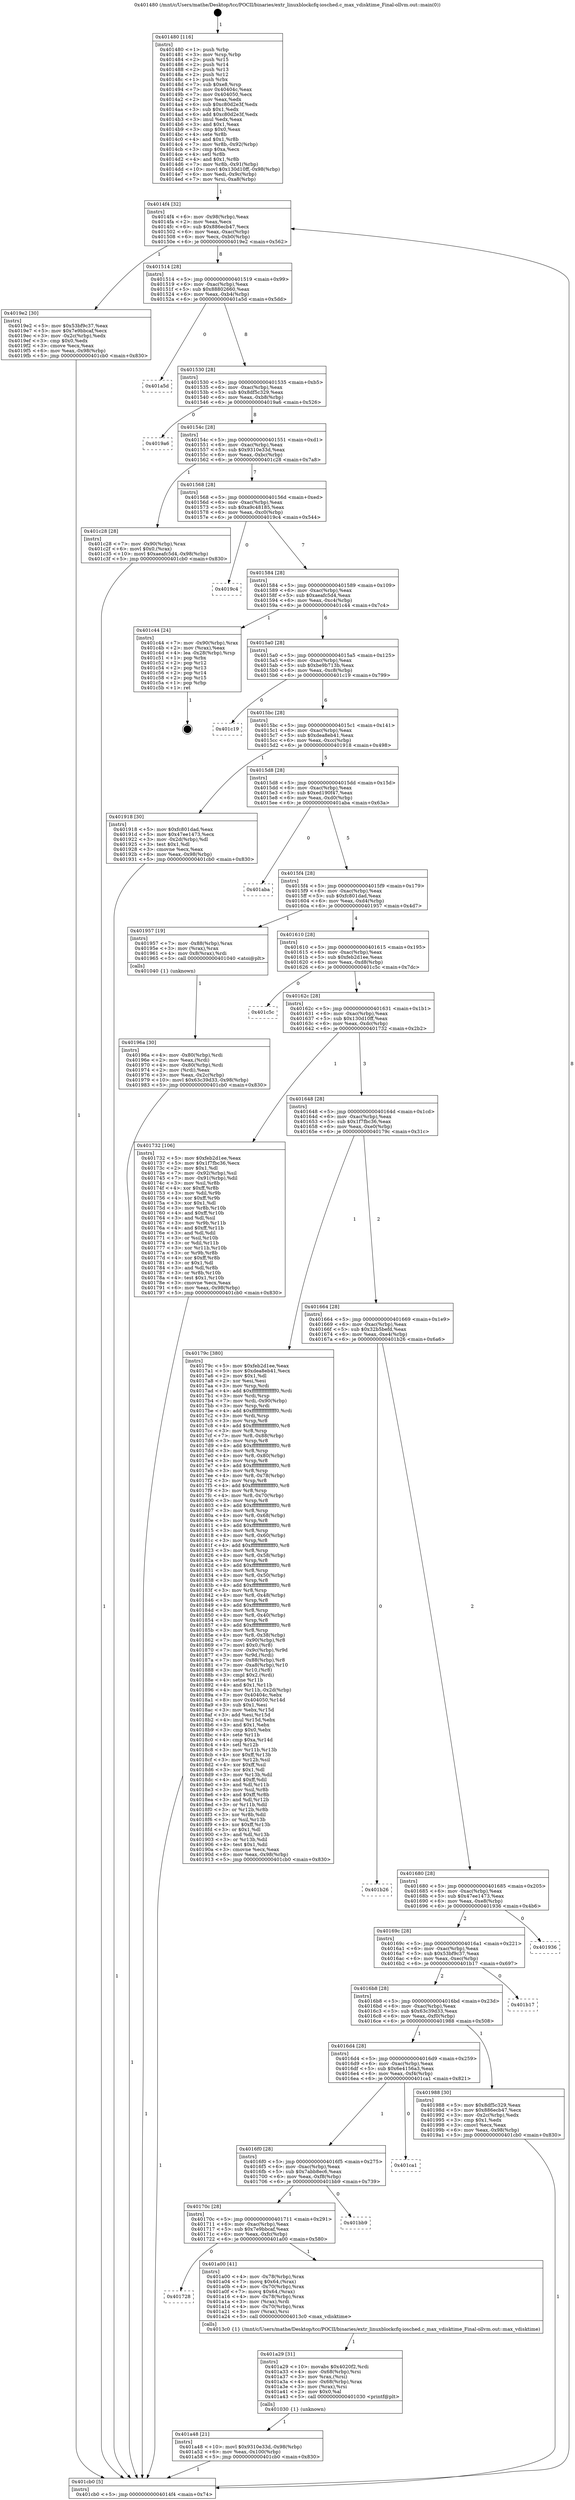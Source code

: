 digraph "0x401480" {
  label = "0x401480 (/mnt/c/Users/mathe/Desktop/tcc/POCII/binaries/extr_linuxblockcfq-iosched.c_max_vdisktime_Final-ollvm.out::main(0))"
  labelloc = "t"
  node[shape=record]

  Entry [label="",width=0.3,height=0.3,shape=circle,fillcolor=black,style=filled]
  "0x4014f4" [label="{
     0x4014f4 [32]\l
     | [instrs]\l
     &nbsp;&nbsp;0x4014f4 \<+6\>: mov -0x98(%rbp),%eax\l
     &nbsp;&nbsp;0x4014fa \<+2\>: mov %eax,%ecx\l
     &nbsp;&nbsp;0x4014fc \<+6\>: sub $0x886ecb47,%ecx\l
     &nbsp;&nbsp;0x401502 \<+6\>: mov %eax,-0xac(%rbp)\l
     &nbsp;&nbsp;0x401508 \<+6\>: mov %ecx,-0xb0(%rbp)\l
     &nbsp;&nbsp;0x40150e \<+6\>: je 00000000004019e2 \<main+0x562\>\l
  }"]
  "0x4019e2" [label="{
     0x4019e2 [30]\l
     | [instrs]\l
     &nbsp;&nbsp;0x4019e2 \<+5\>: mov $0x53bf9c37,%eax\l
     &nbsp;&nbsp;0x4019e7 \<+5\>: mov $0x7e9bbcaf,%ecx\l
     &nbsp;&nbsp;0x4019ec \<+3\>: mov -0x2c(%rbp),%edx\l
     &nbsp;&nbsp;0x4019ef \<+3\>: cmp $0x0,%edx\l
     &nbsp;&nbsp;0x4019f2 \<+3\>: cmove %ecx,%eax\l
     &nbsp;&nbsp;0x4019f5 \<+6\>: mov %eax,-0x98(%rbp)\l
     &nbsp;&nbsp;0x4019fb \<+5\>: jmp 0000000000401cb0 \<main+0x830\>\l
  }"]
  "0x401514" [label="{
     0x401514 [28]\l
     | [instrs]\l
     &nbsp;&nbsp;0x401514 \<+5\>: jmp 0000000000401519 \<main+0x99\>\l
     &nbsp;&nbsp;0x401519 \<+6\>: mov -0xac(%rbp),%eax\l
     &nbsp;&nbsp;0x40151f \<+5\>: sub $0x88802660,%eax\l
     &nbsp;&nbsp;0x401524 \<+6\>: mov %eax,-0xb4(%rbp)\l
     &nbsp;&nbsp;0x40152a \<+6\>: je 0000000000401a5d \<main+0x5dd\>\l
  }"]
  Exit [label="",width=0.3,height=0.3,shape=circle,fillcolor=black,style=filled,peripheries=2]
  "0x401a5d" [label="{
     0x401a5d\l
  }", style=dashed]
  "0x401530" [label="{
     0x401530 [28]\l
     | [instrs]\l
     &nbsp;&nbsp;0x401530 \<+5\>: jmp 0000000000401535 \<main+0xb5\>\l
     &nbsp;&nbsp;0x401535 \<+6\>: mov -0xac(%rbp),%eax\l
     &nbsp;&nbsp;0x40153b \<+5\>: sub $0x8df5c329,%eax\l
     &nbsp;&nbsp;0x401540 \<+6\>: mov %eax,-0xb8(%rbp)\l
     &nbsp;&nbsp;0x401546 \<+6\>: je 00000000004019a6 \<main+0x526\>\l
  }"]
  "0x401a48" [label="{
     0x401a48 [21]\l
     | [instrs]\l
     &nbsp;&nbsp;0x401a48 \<+10\>: movl $0x9310e33d,-0x98(%rbp)\l
     &nbsp;&nbsp;0x401a52 \<+6\>: mov %eax,-0x100(%rbp)\l
     &nbsp;&nbsp;0x401a58 \<+5\>: jmp 0000000000401cb0 \<main+0x830\>\l
  }"]
  "0x4019a6" [label="{
     0x4019a6\l
  }", style=dashed]
  "0x40154c" [label="{
     0x40154c [28]\l
     | [instrs]\l
     &nbsp;&nbsp;0x40154c \<+5\>: jmp 0000000000401551 \<main+0xd1\>\l
     &nbsp;&nbsp;0x401551 \<+6\>: mov -0xac(%rbp),%eax\l
     &nbsp;&nbsp;0x401557 \<+5\>: sub $0x9310e33d,%eax\l
     &nbsp;&nbsp;0x40155c \<+6\>: mov %eax,-0xbc(%rbp)\l
     &nbsp;&nbsp;0x401562 \<+6\>: je 0000000000401c28 \<main+0x7a8\>\l
  }"]
  "0x401a29" [label="{
     0x401a29 [31]\l
     | [instrs]\l
     &nbsp;&nbsp;0x401a29 \<+10\>: movabs $0x4020f2,%rdi\l
     &nbsp;&nbsp;0x401a33 \<+4\>: mov -0x68(%rbp),%rsi\l
     &nbsp;&nbsp;0x401a37 \<+3\>: mov %rax,(%rsi)\l
     &nbsp;&nbsp;0x401a3a \<+4\>: mov -0x68(%rbp),%rax\l
     &nbsp;&nbsp;0x401a3e \<+3\>: mov (%rax),%rsi\l
     &nbsp;&nbsp;0x401a41 \<+2\>: mov $0x0,%al\l
     &nbsp;&nbsp;0x401a43 \<+5\>: call 0000000000401030 \<printf@plt\>\l
     | [calls]\l
     &nbsp;&nbsp;0x401030 \{1\} (unknown)\l
  }"]
  "0x401c28" [label="{
     0x401c28 [28]\l
     | [instrs]\l
     &nbsp;&nbsp;0x401c28 \<+7\>: mov -0x90(%rbp),%rax\l
     &nbsp;&nbsp;0x401c2f \<+6\>: movl $0x0,(%rax)\l
     &nbsp;&nbsp;0x401c35 \<+10\>: movl $0xaeafc5d4,-0x98(%rbp)\l
     &nbsp;&nbsp;0x401c3f \<+5\>: jmp 0000000000401cb0 \<main+0x830\>\l
  }"]
  "0x401568" [label="{
     0x401568 [28]\l
     | [instrs]\l
     &nbsp;&nbsp;0x401568 \<+5\>: jmp 000000000040156d \<main+0xed\>\l
     &nbsp;&nbsp;0x40156d \<+6\>: mov -0xac(%rbp),%eax\l
     &nbsp;&nbsp;0x401573 \<+5\>: sub $0xa9c48185,%eax\l
     &nbsp;&nbsp;0x401578 \<+6\>: mov %eax,-0xc0(%rbp)\l
     &nbsp;&nbsp;0x40157e \<+6\>: je 00000000004019c4 \<main+0x544\>\l
  }"]
  "0x401728" [label="{
     0x401728\l
  }", style=dashed]
  "0x4019c4" [label="{
     0x4019c4\l
  }", style=dashed]
  "0x401584" [label="{
     0x401584 [28]\l
     | [instrs]\l
     &nbsp;&nbsp;0x401584 \<+5\>: jmp 0000000000401589 \<main+0x109\>\l
     &nbsp;&nbsp;0x401589 \<+6\>: mov -0xac(%rbp),%eax\l
     &nbsp;&nbsp;0x40158f \<+5\>: sub $0xaeafc5d4,%eax\l
     &nbsp;&nbsp;0x401594 \<+6\>: mov %eax,-0xc4(%rbp)\l
     &nbsp;&nbsp;0x40159a \<+6\>: je 0000000000401c44 \<main+0x7c4\>\l
  }"]
  "0x401a00" [label="{
     0x401a00 [41]\l
     | [instrs]\l
     &nbsp;&nbsp;0x401a00 \<+4\>: mov -0x78(%rbp),%rax\l
     &nbsp;&nbsp;0x401a04 \<+7\>: movq $0x64,(%rax)\l
     &nbsp;&nbsp;0x401a0b \<+4\>: mov -0x70(%rbp),%rax\l
     &nbsp;&nbsp;0x401a0f \<+7\>: movq $0x64,(%rax)\l
     &nbsp;&nbsp;0x401a16 \<+4\>: mov -0x78(%rbp),%rax\l
     &nbsp;&nbsp;0x401a1a \<+3\>: mov (%rax),%rdi\l
     &nbsp;&nbsp;0x401a1d \<+4\>: mov -0x70(%rbp),%rax\l
     &nbsp;&nbsp;0x401a21 \<+3\>: mov (%rax),%rsi\l
     &nbsp;&nbsp;0x401a24 \<+5\>: call 00000000004013c0 \<max_vdisktime\>\l
     | [calls]\l
     &nbsp;&nbsp;0x4013c0 \{1\} (/mnt/c/Users/mathe/Desktop/tcc/POCII/binaries/extr_linuxblockcfq-iosched.c_max_vdisktime_Final-ollvm.out::max_vdisktime)\l
  }"]
  "0x401c44" [label="{
     0x401c44 [24]\l
     | [instrs]\l
     &nbsp;&nbsp;0x401c44 \<+7\>: mov -0x90(%rbp),%rax\l
     &nbsp;&nbsp;0x401c4b \<+2\>: mov (%rax),%eax\l
     &nbsp;&nbsp;0x401c4d \<+4\>: lea -0x28(%rbp),%rsp\l
     &nbsp;&nbsp;0x401c51 \<+1\>: pop %rbx\l
     &nbsp;&nbsp;0x401c52 \<+2\>: pop %r12\l
     &nbsp;&nbsp;0x401c54 \<+2\>: pop %r13\l
     &nbsp;&nbsp;0x401c56 \<+2\>: pop %r14\l
     &nbsp;&nbsp;0x401c58 \<+2\>: pop %r15\l
     &nbsp;&nbsp;0x401c5a \<+1\>: pop %rbp\l
     &nbsp;&nbsp;0x401c5b \<+1\>: ret\l
  }"]
  "0x4015a0" [label="{
     0x4015a0 [28]\l
     | [instrs]\l
     &nbsp;&nbsp;0x4015a0 \<+5\>: jmp 00000000004015a5 \<main+0x125\>\l
     &nbsp;&nbsp;0x4015a5 \<+6\>: mov -0xac(%rbp),%eax\l
     &nbsp;&nbsp;0x4015ab \<+5\>: sub $0xbe9b713b,%eax\l
     &nbsp;&nbsp;0x4015b0 \<+6\>: mov %eax,-0xc8(%rbp)\l
     &nbsp;&nbsp;0x4015b6 \<+6\>: je 0000000000401c19 \<main+0x799\>\l
  }"]
  "0x40170c" [label="{
     0x40170c [28]\l
     | [instrs]\l
     &nbsp;&nbsp;0x40170c \<+5\>: jmp 0000000000401711 \<main+0x291\>\l
     &nbsp;&nbsp;0x401711 \<+6\>: mov -0xac(%rbp),%eax\l
     &nbsp;&nbsp;0x401717 \<+5\>: sub $0x7e9bbcaf,%eax\l
     &nbsp;&nbsp;0x40171c \<+6\>: mov %eax,-0xfc(%rbp)\l
     &nbsp;&nbsp;0x401722 \<+6\>: je 0000000000401a00 \<main+0x580\>\l
  }"]
  "0x401c19" [label="{
     0x401c19\l
  }", style=dashed]
  "0x4015bc" [label="{
     0x4015bc [28]\l
     | [instrs]\l
     &nbsp;&nbsp;0x4015bc \<+5\>: jmp 00000000004015c1 \<main+0x141\>\l
     &nbsp;&nbsp;0x4015c1 \<+6\>: mov -0xac(%rbp),%eax\l
     &nbsp;&nbsp;0x4015c7 \<+5\>: sub $0xdea8eb41,%eax\l
     &nbsp;&nbsp;0x4015cc \<+6\>: mov %eax,-0xcc(%rbp)\l
     &nbsp;&nbsp;0x4015d2 \<+6\>: je 0000000000401918 \<main+0x498\>\l
  }"]
  "0x401bb9" [label="{
     0x401bb9\l
  }", style=dashed]
  "0x401918" [label="{
     0x401918 [30]\l
     | [instrs]\l
     &nbsp;&nbsp;0x401918 \<+5\>: mov $0xfc801dad,%eax\l
     &nbsp;&nbsp;0x40191d \<+5\>: mov $0x47ee1473,%ecx\l
     &nbsp;&nbsp;0x401922 \<+3\>: mov -0x2d(%rbp),%dl\l
     &nbsp;&nbsp;0x401925 \<+3\>: test $0x1,%dl\l
     &nbsp;&nbsp;0x401928 \<+3\>: cmovne %ecx,%eax\l
     &nbsp;&nbsp;0x40192b \<+6\>: mov %eax,-0x98(%rbp)\l
     &nbsp;&nbsp;0x401931 \<+5\>: jmp 0000000000401cb0 \<main+0x830\>\l
  }"]
  "0x4015d8" [label="{
     0x4015d8 [28]\l
     | [instrs]\l
     &nbsp;&nbsp;0x4015d8 \<+5\>: jmp 00000000004015dd \<main+0x15d\>\l
     &nbsp;&nbsp;0x4015dd \<+6\>: mov -0xac(%rbp),%eax\l
     &nbsp;&nbsp;0x4015e3 \<+5\>: sub $0xed190f47,%eax\l
     &nbsp;&nbsp;0x4015e8 \<+6\>: mov %eax,-0xd0(%rbp)\l
     &nbsp;&nbsp;0x4015ee \<+6\>: je 0000000000401aba \<main+0x63a\>\l
  }"]
  "0x4016f0" [label="{
     0x4016f0 [28]\l
     | [instrs]\l
     &nbsp;&nbsp;0x4016f0 \<+5\>: jmp 00000000004016f5 \<main+0x275\>\l
     &nbsp;&nbsp;0x4016f5 \<+6\>: mov -0xac(%rbp),%eax\l
     &nbsp;&nbsp;0x4016fb \<+5\>: sub $0x7abb8ec6,%eax\l
     &nbsp;&nbsp;0x401700 \<+6\>: mov %eax,-0xf8(%rbp)\l
     &nbsp;&nbsp;0x401706 \<+6\>: je 0000000000401bb9 \<main+0x739\>\l
  }"]
  "0x401aba" [label="{
     0x401aba\l
  }", style=dashed]
  "0x4015f4" [label="{
     0x4015f4 [28]\l
     | [instrs]\l
     &nbsp;&nbsp;0x4015f4 \<+5\>: jmp 00000000004015f9 \<main+0x179\>\l
     &nbsp;&nbsp;0x4015f9 \<+6\>: mov -0xac(%rbp),%eax\l
     &nbsp;&nbsp;0x4015ff \<+5\>: sub $0xfc801dad,%eax\l
     &nbsp;&nbsp;0x401604 \<+6\>: mov %eax,-0xd4(%rbp)\l
     &nbsp;&nbsp;0x40160a \<+6\>: je 0000000000401957 \<main+0x4d7\>\l
  }"]
  "0x401ca1" [label="{
     0x401ca1\l
  }", style=dashed]
  "0x401957" [label="{
     0x401957 [19]\l
     | [instrs]\l
     &nbsp;&nbsp;0x401957 \<+7\>: mov -0x88(%rbp),%rax\l
     &nbsp;&nbsp;0x40195e \<+3\>: mov (%rax),%rax\l
     &nbsp;&nbsp;0x401961 \<+4\>: mov 0x8(%rax),%rdi\l
     &nbsp;&nbsp;0x401965 \<+5\>: call 0000000000401040 \<atoi@plt\>\l
     | [calls]\l
     &nbsp;&nbsp;0x401040 \{1\} (unknown)\l
  }"]
  "0x401610" [label="{
     0x401610 [28]\l
     | [instrs]\l
     &nbsp;&nbsp;0x401610 \<+5\>: jmp 0000000000401615 \<main+0x195\>\l
     &nbsp;&nbsp;0x401615 \<+6\>: mov -0xac(%rbp),%eax\l
     &nbsp;&nbsp;0x40161b \<+5\>: sub $0xfeb2d1ee,%eax\l
     &nbsp;&nbsp;0x401620 \<+6\>: mov %eax,-0xd8(%rbp)\l
     &nbsp;&nbsp;0x401626 \<+6\>: je 0000000000401c5c \<main+0x7dc\>\l
  }"]
  "0x4016d4" [label="{
     0x4016d4 [28]\l
     | [instrs]\l
     &nbsp;&nbsp;0x4016d4 \<+5\>: jmp 00000000004016d9 \<main+0x259\>\l
     &nbsp;&nbsp;0x4016d9 \<+6\>: mov -0xac(%rbp),%eax\l
     &nbsp;&nbsp;0x4016df \<+5\>: sub $0x6e4156a3,%eax\l
     &nbsp;&nbsp;0x4016e4 \<+6\>: mov %eax,-0xf4(%rbp)\l
     &nbsp;&nbsp;0x4016ea \<+6\>: je 0000000000401ca1 \<main+0x821\>\l
  }"]
  "0x401c5c" [label="{
     0x401c5c\l
  }", style=dashed]
  "0x40162c" [label="{
     0x40162c [28]\l
     | [instrs]\l
     &nbsp;&nbsp;0x40162c \<+5\>: jmp 0000000000401631 \<main+0x1b1\>\l
     &nbsp;&nbsp;0x401631 \<+6\>: mov -0xac(%rbp),%eax\l
     &nbsp;&nbsp;0x401637 \<+5\>: sub $0x130d10ff,%eax\l
     &nbsp;&nbsp;0x40163c \<+6\>: mov %eax,-0xdc(%rbp)\l
     &nbsp;&nbsp;0x401642 \<+6\>: je 0000000000401732 \<main+0x2b2\>\l
  }"]
  "0x401988" [label="{
     0x401988 [30]\l
     | [instrs]\l
     &nbsp;&nbsp;0x401988 \<+5\>: mov $0x8df5c329,%eax\l
     &nbsp;&nbsp;0x40198d \<+5\>: mov $0x886ecb47,%ecx\l
     &nbsp;&nbsp;0x401992 \<+3\>: mov -0x2c(%rbp),%edx\l
     &nbsp;&nbsp;0x401995 \<+3\>: cmp $0x1,%edx\l
     &nbsp;&nbsp;0x401998 \<+3\>: cmovl %ecx,%eax\l
     &nbsp;&nbsp;0x40199b \<+6\>: mov %eax,-0x98(%rbp)\l
     &nbsp;&nbsp;0x4019a1 \<+5\>: jmp 0000000000401cb0 \<main+0x830\>\l
  }"]
  "0x401732" [label="{
     0x401732 [106]\l
     | [instrs]\l
     &nbsp;&nbsp;0x401732 \<+5\>: mov $0xfeb2d1ee,%eax\l
     &nbsp;&nbsp;0x401737 \<+5\>: mov $0x1f7fbc36,%ecx\l
     &nbsp;&nbsp;0x40173c \<+2\>: mov $0x1,%dl\l
     &nbsp;&nbsp;0x40173e \<+7\>: mov -0x92(%rbp),%sil\l
     &nbsp;&nbsp;0x401745 \<+7\>: mov -0x91(%rbp),%dil\l
     &nbsp;&nbsp;0x40174c \<+3\>: mov %sil,%r8b\l
     &nbsp;&nbsp;0x40174f \<+4\>: xor $0xff,%r8b\l
     &nbsp;&nbsp;0x401753 \<+3\>: mov %dil,%r9b\l
     &nbsp;&nbsp;0x401756 \<+4\>: xor $0xff,%r9b\l
     &nbsp;&nbsp;0x40175a \<+3\>: xor $0x1,%dl\l
     &nbsp;&nbsp;0x40175d \<+3\>: mov %r8b,%r10b\l
     &nbsp;&nbsp;0x401760 \<+4\>: and $0xff,%r10b\l
     &nbsp;&nbsp;0x401764 \<+3\>: and %dl,%sil\l
     &nbsp;&nbsp;0x401767 \<+3\>: mov %r9b,%r11b\l
     &nbsp;&nbsp;0x40176a \<+4\>: and $0xff,%r11b\l
     &nbsp;&nbsp;0x40176e \<+3\>: and %dl,%dil\l
     &nbsp;&nbsp;0x401771 \<+3\>: or %sil,%r10b\l
     &nbsp;&nbsp;0x401774 \<+3\>: or %dil,%r11b\l
     &nbsp;&nbsp;0x401777 \<+3\>: xor %r11b,%r10b\l
     &nbsp;&nbsp;0x40177a \<+3\>: or %r9b,%r8b\l
     &nbsp;&nbsp;0x40177d \<+4\>: xor $0xff,%r8b\l
     &nbsp;&nbsp;0x401781 \<+3\>: or $0x1,%dl\l
     &nbsp;&nbsp;0x401784 \<+3\>: and %dl,%r8b\l
     &nbsp;&nbsp;0x401787 \<+3\>: or %r8b,%r10b\l
     &nbsp;&nbsp;0x40178a \<+4\>: test $0x1,%r10b\l
     &nbsp;&nbsp;0x40178e \<+3\>: cmovne %ecx,%eax\l
     &nbsp;&nbsp;0x401791 \<+6\>: mov %eax,-0x98(%rbp)\l
     &nbsp;&nbsp;0x401797 \<+5\>: jmp 0000000000401cb0 \<main+0x830\>\l
  }"]
  "0x401648" [label="{
     0x401648 [28]\l
     | [instrs]\l
     &nbsp;&nbsp;0x401648 \<+5\>: jmp 000000000040164d \<main+0x1cd\>\l
     &nbsp;&nbsp;0x40164d \<+6\>: mov -0xac(%rbp),%eax\l
     &nbsp;&nbsp;0x401653 \<+5\>: sub $0x1f7fbc36,%eax\l
     &nbsp;&nbsp;0x401658 \<+6\>: mov %eax,-0xe0(%rbp)\l
     &nbsp;&nbsp;0x40165e \<+6\>: je 000000000040179c \<main+0x31c\>\l
  }"]
  "0x401cb0" [label="{
     0x401cb0 [5]\l
     | [instrs]\l
     &nbsp;&nbsp;0x401cb0 \<+5\>: jmp 00000000004014f4 \<main+0x74\>\l
  }"]
  "0x401480" [label="{
     0x401480 [116]\l
     | [instrs]\l
     &nbsp;&nbsp;0x401480 \<+1\>: push %rbp\l
     &nbsp;&nbsp;0x401481 \<+3\>: mov %rsp,%rbp\l
     &nbsp;&nbsp;0x401484 \<+2\>: push %r15\l
     &nbsp;&nbsp;0x401486 \<+2\>: push %r14\l
     &nbsp;&nbsp;0x401488 \<+2\>: push %r13\l
     &nbsp;&nbsp;0x40148a \<+2\>: push %r12\l
     &nbsp;&nbsp;0x40148c \<+1\>: push %rbx\l
     &nbsp;&nbsp;0x40148d \<+7\>: sub $0xe8,%rsp\l
     &nbsp;&nbsp;0x401494 \<+7\>: mov 0x40404c,%eax\l
     &nbsp;&nbsp;0x40149b \<+7\>: mov 0x404050,%ecx\l
     &nbsp;&nbsp;0x4014a2 \<+2\>: mov %eax,%edx\l
     &nbsp;&nbsp;0x4014a4 \<+6\>: sub $0xc80d2e3f,%edx\l
     &nbsp;&nbsp;0x4014aa \<+3\>: sub $0x1,%edx\l
     &nbsp;&nbsp;0x4014ad \<+6\>: add $0xc80d2e3f,%edx\l
     &nbsp;&nbsp;0x4014b3 \<+3\>: imul %edx,%eax\l
     &nbsp;&nbsp;0x4014b6 \<+3\>: and $0x1,%eax\l
     &nbsp;&nbsp;0x4014b9 \<+3\>: cmp $0x0,%eax\l
     &nbsp;&nbsp;0x4014bc \<+4\>: sete %r8b\l
     &nbsp;&nbsp;0x4014c0 \<+4\>: and $0x1,%r8b\l
     &nbsp;&nbsp;0x4014c4 \<+7\>: mov %r8b,-0x92(%rbp)\l
     &nbsp;&nbsp;0x4014cb \<+3\>: cmp $0xa,%ecx\l
     &nbsp;&nbsp;0x4014ce \<+4\>: setl %r8b\l
     &nbsp;&nbsp;0x4014d2 \<+4\>: and $0x1,%r8b\l
     &nbsp;&nbsp;0x4014d6 \<+7\>: mov %r8b,-0x91(%rbp)\l
     &nbsp;&nbsp;0x4014dd \<+10\>: movl $0x130d10ff,-0x98(%rbp)\l
     &nbsp;&nbsp;0x4014e7 \<+6\>: mov %edi,-0x9c(%rbp)\l
     &nbsp;&nbsp;0x4014ed \<+7\>: mov %rsi,-0xa8(%rbp)\l
  }"]
  "0x4016b8" [label="{
     0x4016b8 [28]\l
     | [instrs]\l
     &nbsp;&nbsp;0x4016b8 \<+5\>: jmp 00000000004016bd \<main+0x23d\>\l
     &nbsp;&nbsp;0x4016bd \<+6\>: mov -0xac(%rbp),%eax\l
     &nbsp;&nbsp;0x4016c3 \<+5\>: sub $0x63c39d33,%eax\l
     &nbsp;&nbsp;0x4016c8 \<+6\>: mov %eax,-0xf0(%rbp)\l
     &nbsp;&nbsp;0x4016ce \<+6\>: je 0000000000401988 \<main+0x508\>\l
  }"]
  "0x40179c" [label="{
     0x40179c [380]\l
     | [instrs]\l
     &nbsp;&nbsp;0x40179c \<+5\>: mov $0xfeb2d1ee,%eax\l
     &nbsp;&nbsp;0x4017a1 \<+5\>: mov $0xdea8eb41,%ecx\l
     &nbsp;&nbsp;0x4017a6 \<+2\>: mov $0x1,%dl\l
     &nbsp;&nbsp;0x4017a8 \<+2\>: xor %esi,%esi\l
     &nbsp;&nbsp;0x4017aa \<+3\>: mov %rsp,%rdi\l
     &nbsp;&nbsp;0x4017ad \<+4\>: add $0xfffffffffffffff0,%rdi\l
     &nbsp;&nbsp;0x4017b1 \<+3\>: mov %rdi,%rsp\l
     &nbsp;&nbsp;0x4017b4 \<+7\>: mov %rdi,-0x90(%rbp)\l
     &nbsp;&nbsp;0x4017bb \<+3\>: mov %rsp,%rdi\l
     &nbsp;&nbsp;0x4017be \<+4\>: add $0xfffffffffffffff0,%rdi\l
     &nbsp;&nbsp;0x4017c2 \<+3\>: mov %rdi,%rsp\l
     &nbsp;&nbsp;0x4017c5 \<+3\>: mov %rsp,%r8\l
     &nbsp;&nbsp;0x4017c8 \<+4\>: add $0xfffffffffffffff0,%r8\l
     &nbsp;&nbsp;0x4017cc \<+3\>: mov %r8,%rsp\l
     &nbsp;&nbsp;0x4017cf \<+7\>: mov %r8,-0x88(%rbp)\l
     &nbsp;&nbsp;0x4017d6 \<+3\>: mov %rsp,%r8\l
     &nbsp;&nbsp;0x4017d9 \<+4\>: add $0xfffffffffffffff0,%r8\l
     &nbsp;&nbsp;0x4017dd \<+3\>: mov %r8,%rsp\l
     &nbsp;&nbsp;0x4017e0 \<+4\>: mov %r8,-0x80(%rbp)\l
     &nbsp;&nbsp;0x4017e4 \<+3\>: mov %rsp,%r8\l
     &nbsp;&nbsp;0x4017e7 \<+4\>: add $0xfffffffffffffff0,%r8\l
     &nbsp;&nbsp;0x4017eb \<+3\>: mov %r8,%rsp\l
     &nbsp;&nbsp;0x4017ee \<+4\>: mov %r8,-0x78(%rbp)\l
     &nbsp;&nbsp;0x4017f2 \<+3\>: mov %rsp,%r8\l
     &nbsp;&nbsp;0x4017f5 \<+4\>: add $0xfffffffffffffff0,%r8\l
     &nbsp;&nbsp;0x4017f9 \<+3\>: mov %r8,%rsp\l
     &nbsp;&nbsp;0x4017fc \<+4\>: mov %r8,-0x70(%rbp)\l
     &nbsp;&nbsp;0x401800 \<+3\>: mov %rsp,%r8\l
     &nbsp;&nbsp;0x401803 \<+4\>: add $0xfffffffffffffff0,%r8\l
     &nbsp;&nbsp;0x401807 \<+3\>: mov %r8,%rsp\l
     &nbsp;&nbsp;0x40180a \<+4\>: mov %r8,-0x68(%rbp)\l
     &nbsp;&nbsp;0x40180e \<+3\>: mov %rsp,%r8\l
     &nbsp;&nbsp;0x401811 \<+4\>: add $0xfffffffffffffff0,%r8\l
     &nbsp;&nbsp;0x401815 \<+3\>: mov %r8,%rsp\l
     &nbsp;&nbsp;0x401818 \<+4\>: mov %r8,-0x60(%rbp)\l
     &nbsp;&nbsp;0x40181c \<+3\>: mov %rsp,%r8\l
     &nbsp;&nbsp;0x40181f \<+4\>: add $0xfffffffffffffff0,%r8\l
     &nbsp;&nbsp;0x401823 \<+3\>: mov %r8,%rsp\l
     &nbsp;&nbsp;0x401826 \<+4\>: mov %r8,-0x58(%rbp)\l
     &nbsp;&nbsp;0x40182a \<+3\>: mov %rsp,%r8\l
     &nbsp;&nbsp;0x40182d \<+4\>: add $0xfffffffffffffff0,%r8\l
     &nbsp;&nbsp;0x401831 \<+3\>: mov %r8,%rsp\l
     &nbsp;&nbsp;0x401834 \<+4\>: mov %r8,-0x50(%rbp)\l
     &nbsp;&nbsp;0x401838 \<+3\>: mov %rsp,%r8\l
     &nbsp;&nbsp;0x40183b \<+4\>: add $0xfffffffffffffff0,%r8\l
     &nbsp;&nbsp;0x40183f \<+3\>: mov %r8,%rsp\l
     &nbsp;&nbsp;0x401842 \<+4\>: mov %r8,-0x48(%rbp)\l
     &nbsp;&nbsp;0x401846 \<+3\>: mov %rsp,%r8\l
     &nbsp;&nbsp;0x401849 \<+4\>: add $0xfffffffffffffff0,%r8\l
     &nbsp;&nbsp;0x40184d \<+3\>: mov %r8,%rsp\l
     &nbsp;&nbsp;0x401850 \<+4\>: mov %r8,-0x40(%rbp)\l
     &nbsp;&nbsp;0x401854 \<+3\>: mov %rsp,%r8\l
     &nbsp;&nbsp;0x401857 \<+4\>: add $0xfffffffffffffff0,%r8\l
     &nbsp;&nbsp;0x40185b \<+3\>: mov %r8,%rsp\l
     &nbsp;&nbsp;0x40185e \<+4\>: mov %r8,-0x38(%rbp)\l
     &nbsp;&nbsp;0x401862 \<+7\>: mov -0x90(%rbp),%r8\l
     &nbsp;&nbsp;0x401869 \<+7\>: movl $0x0,(%r8)\l
     &nbsp;&nbsp;0x401870 \<+7\>: mov -0x9c(%rbp),%r9d\l
     &nbsp;&nbsp;0x401877 \<+3\>: mov %r9d,(%rdi)\l
     &nbsp;&nbsp;0x40187a \<+7\>: mov -0x88(%rbp),%r8\l
     &nbsp;&nbsp;0x401881 \<+7\>: mov -0xa8(%rbp),%r10\l
     &nbsp;&nbsp;0x401888 \<+3\>: mov %r10,(%r8)\l
     &nbsp;&nbsp;0x40188b \<+3\>: cmpl $0x2,(%rdi)\l
     &nbsp;&nbsp;0x40188e \<+4\>: setne %r11b\l
     &nbsp;&nbsp;0x401892 \<+4\>: and $0x1,%r11b\l
     &nbsp;&nbsp;0x401896 \<+4\>: mov %r11b,-0x2d(%rbp)\l
     &nbsp;&nbsp;0x40189a \<+7\>: mov 0x40404c,%ebx\l
     &nbsp;&nbsp;0x4018a1 \<+8\>: mov 0x404050,%r14d\l
     &nbsp;&nbsp;0x4018a9 \<+3\>: sub $0x1,%esi\l
     &nbsp;&nbsp;0x4018ac \<+3\>: mov %ebx,%r15d\l
     &nbsp;&nbsp;0x4018af \<+3\>: add %esi,%r15d\l
     &nbsp;&nbsp;0x4018b2 \<+4\>: imul %r15d,%ebx\l
     &nbsp;&nbsp;0x4018b6 \<+3\>: and $0x1,%ebx\l
     &nbsp;&nbsp;0x4018b9 \<+3\>: cmp $0x0,%ebx\l
     &nbsp;&nbsp;0x4018bc \<+4\>: sete %r11b\l
     &nbsp;&nbsp;0x4018c0 \<+4\>: cmp $0xa,%r14d\l
     &nbsp;&nbsp;0x4018c4 \<+4\>: setl %r12b\l
     &nbsp;&nbsp;0x4018c8 \<+3\>: mov %r11b,%r13b\l
     &nbsp;&nbsp;0x4018cb \<+4\>: xor $0xff,%r13b\l
     &nbsp;&nbsp;0x4018cf \<+3\>: mov %r12b,%sil\l
     &nbsp;&nbsp;0x4018d2 \<+4\>: xor $0xff,%sil\l
     &nbsp;&nbsp;0x4018d6 \<+3\>: xor $0x1,%dl\l
     &nbsp;&nbsp;0x4018d9 \<+3\>: mov %r13b,%dil\l
     &nbsp;&nbsp;0x4018dc \<+4\>: and $0xff,%dil\l
     &nbsp;&nbsp;0x4018e0 \<+3\>: and %dl,%r11b\l
     &nbsp;&nbsp;0x4018e3 \<+3\>: mov %sil,%r8b\l
     &nbsp;&nbsp;0x4018e6 \<+4\>: and $0xff,%r8b\l
     &nbsp;&nbsp;0x4018ea \<+3\>: and %dl,%r12b\l
     &nbsp;&nbsp;0x4018ed \<+3\>: or %r11b,%dil\l
     &nbsp;&nbsp;0x4018f0 \<+3\>: or %r12b,%r8b\l
     &nbsp;&nbsp;0x4018f3 \<+3\>: xor %r8b,%dil\l
     &nbsp;&nbsp;0x4018f6 \<+3\>: or %sil,%r13b\l
     &nbsp;&nbsp;0x4018f9 \<+4\>: xor $0xff,%r13b\l
     &nbsp;&nbsp;0x4018fd \<+3\>: or $0x1,%dl\l
     &nbsp;&nbsp;0x401900 \<+3\>: and %dl,%r13b\l
     &nbsp;&nbsp;0x401903 \<+3\>: or %r13b,%dil\l
     &nbsp;&nbsp;0x401906 \<+4\>: test $0x1,%dil\l
     &nbsp;&nbsp;0x40190a \<+3\>: cmovne %ecx,%eax\l
     &nbsp;&nbsp;0x40190d \<+6\>: mov %eax,-0x98(%rbp)\l
     &nbsp;&nbsp;0x401913 \<+5\>: jmp 0000000000401cb0 \<main+0x830\>\l
  }"]
  "0x401664" [label="{
     0x401664 [28]\l
     | [instrs]\l
     &nbsp;&nbsp;0x401664 \<+5\>: jmp 0000000000401669 \<main+0x1e9\>\l
     &nbsp;&nbsp;0x401669 \<+6\>: mov -0xac(%rbp),%eax\l
     &nbsp;&nbsp;0x40166f \<+5\>: sub $0x32b5befd,%eax\l
     &nbsp;&nbsp;0x401674 \<+6\>: mov %eax,-0xe4(%rbp)\l
     &nbsp;&nbsp;0x40167a \<+6\>: je 0000000000401b26 \<main+0x6a6\>\l
  }"]
  "0x401b17" [label="{
     0x401b17\l
  }", style=dashed]
  "0x40196a" [label="{
     0x40196a [30]\l
     | [instrs]\l
     &nbsp;&nbsp;0x40196a \<+4\>: mov -0x80(%rbp),%rdi\l
     &nbsp;&nbsp;0x40196e \<+2\>: mov %eax,(%rdi)\l
     &nbsp;&nbsp;0x401970 \<+4\>: mov -0x80(%rbp),%rdi\l
     &nbsp;&nbsp;0x401974 \<+2\>: mov (%rdi),%eax\l
     &nbsp;&nbsp;0x401976 \<+3\>: mov %eax,-0x2c(%rbp)\l
     &nbsp;&nbsp;0x401979 \<+10\>: movl $0x63c39d33,-0x98(%rbp)\l
     &nbsp;&nbsp;0x401983 \<+5\>: jmp 0000000000401cb0 \<main+0x830\>\l
  }"]
  "0x40169c" [label="{
     0x40169c [28]\l
     | [instrs]\l
     &nbsp;&nbsp;0x40169c \<+5\>: jmp 00000000004016a1 \<main+0x221\>\l
     &nbsp;&nbsp;0x4016a1 \<+6\>: mov -0xac(%rbp),%eax\l
     &nbsp;&nbsp;0x4016a7 \<+5\>: sub $0x53bf9c37,%eax\l
     &nbsp;&nbsp;0x4016ac \<+6\>: mov %eax,-0xec(%rbp)\l
     &nbsp;&nbsp;0x4016b2 \<+6\>: je 0000000000401b17 \<main+0x697\>\l
  }"]
  "0x401b26" [label="{
     0x401b26\l
  }", style=dashed]
  "0x401680" [label="{
     0x401680 [28]\l
     | [instrs]\l
     &nbsp;&nbsp;0x401680 \<+5\>: jmp 0000000000401685 \<main+0x205\>\l
     &nbsp;&nbsp;0x401685 \<+6\>: mov -0xac(%rbp),%eax\l
     &nbsp;&nbsp;0x40168b \<+5\>: sub $0x47ee1473,%eax\l
     &nbsp;&nbsp;0x401690 \<+6\>: mov %eax,-0xe8(%rbp)\l
     &nbsp;&nbsp;0x401696 \<+6\>: je 0000000000401936 \<main+0x4b6\>\l
  }"]
  "0x401936" [label="{
     0x401936\l
  }", style=dashed]
  Entry -> "0x401480" [label=" 1"]
  "0x4014f4" -> "0x4019e2" [label=" 1"]
  "0x4014f4" -> "0x401514" [label=" 8"]
  "0x401c44" -> Exit [label=" 1"]
  "0x401514" -> "0x401a5d" [label=" 0"]
  "0x401514" -> "0x401530" [label=" 8"]
  "0x401c28" -> "0x401cb0" [label=" 1"]
  "0x401530" -> "0x4019a6" [label=" 0"]
  "0x401530" -> "0x40154c" [label=" 8"]
  "0x401a48" -> "0x401cb0" [label=" 1"]
  "0x40154c" -> "0x401c28" [label=" 1"]
  "0x40154c" -> "0x401568" [label=" 7"]
  "0x401a29" -> "0x401a48" [label=" 1"]
  "0x401568" -> "0x4019c4" [label=" 0"]
  "0x401568" -> "0x401584" [label=" 7"]
  "0x401a00" -> "0x401a29" [label=" 1"]
  "0x401584" -> "0x401c44" [label=" 1"]
  "0x401584" -> "0x4015a0" [label=" 6"]
  "0x40170c" -> "0x401728" [label=" 0"]
  "0x4015a0" -> "0x401c19" [label=" 0"]
  "0x4015a0" -> "0x4015bc" [label=" 6"]
  "0x40170c" -> "0x401a00" [label=" 1"]
  "0x4015bc" -> "0x401918" [label=" 1"]
  "0x4015bc" -> "0x4015d8" [label=" 5"]
  "0x4016f0" -> "0x40170c" [label=" 1"]
  "0x4015d8" -> "0x401aba" [label=" 0"]
  "0x4015d8" -> "0x4015f4" [label=" 5"]
  "0x4016f0" -> "0x401bb9" [label=" 0"]
  "0x4015f4" -> "0x401957" [label=" 1"]
  "0x4015f4" -> "0x401610" [label=" 4"]
  "0x4016d4" -> "0x4016f0" [label=" 1"]
  "0x401610" -> "0x401c5c" [label=" 0"]
  "0x401610" -> "0x40162c" [label=" 4"]
  "0x4016d4" -> "0x401ca1" [label=" 0"]
  "0x40162c" -> "0x401732" [label=" 1"]
  "0x40162c" -> "0x401648" [label=" 3"]
  "0x401732" -> "0x401cb0" [label=" 1"]
  "0x401480" -> "0x4014f4" [label=" 1"]
  "0x401cb0" -> "0x4014f4" [label=" 8"]
  "0x4019e2" -> "0x401cb0" [label=" 1"]
  "0x401648" -> "0x40179c" [label=" 1"]
  "0x401648" -> "0x401664" [label=" 2"]
  "0x4016b8" -> "0x4016d4" [label=" 1"]
  "0x40179c" -> "0x401cb0" [label=" 1"]
  "0x401918" -> "0x401cb0" [label=" 1"]
  "0x401957" -> "0x40196a" [label=" 1"]
  "0x40196a" -> "0x401cb0" [label=" 1"]
  "0x4016b8" -> "0x401988" [label=" 1"]
  "0x401664" -> "0x401b26" [label=" 0"]
  "0x401664" -> "0x401680" [label=" 2"]
  "0x40169c" -> "0x4016b8" [label=" 2"]
  "0x401680" -> "0x401936" [label=" 0"]
  "0x401680" -> "0x40169c" [label=" 2"]
  "0x401988" -> "0x401cb0" [label=" 1"]
  "0x40169c" -> "0x401b17" [label=" 0"]
}
